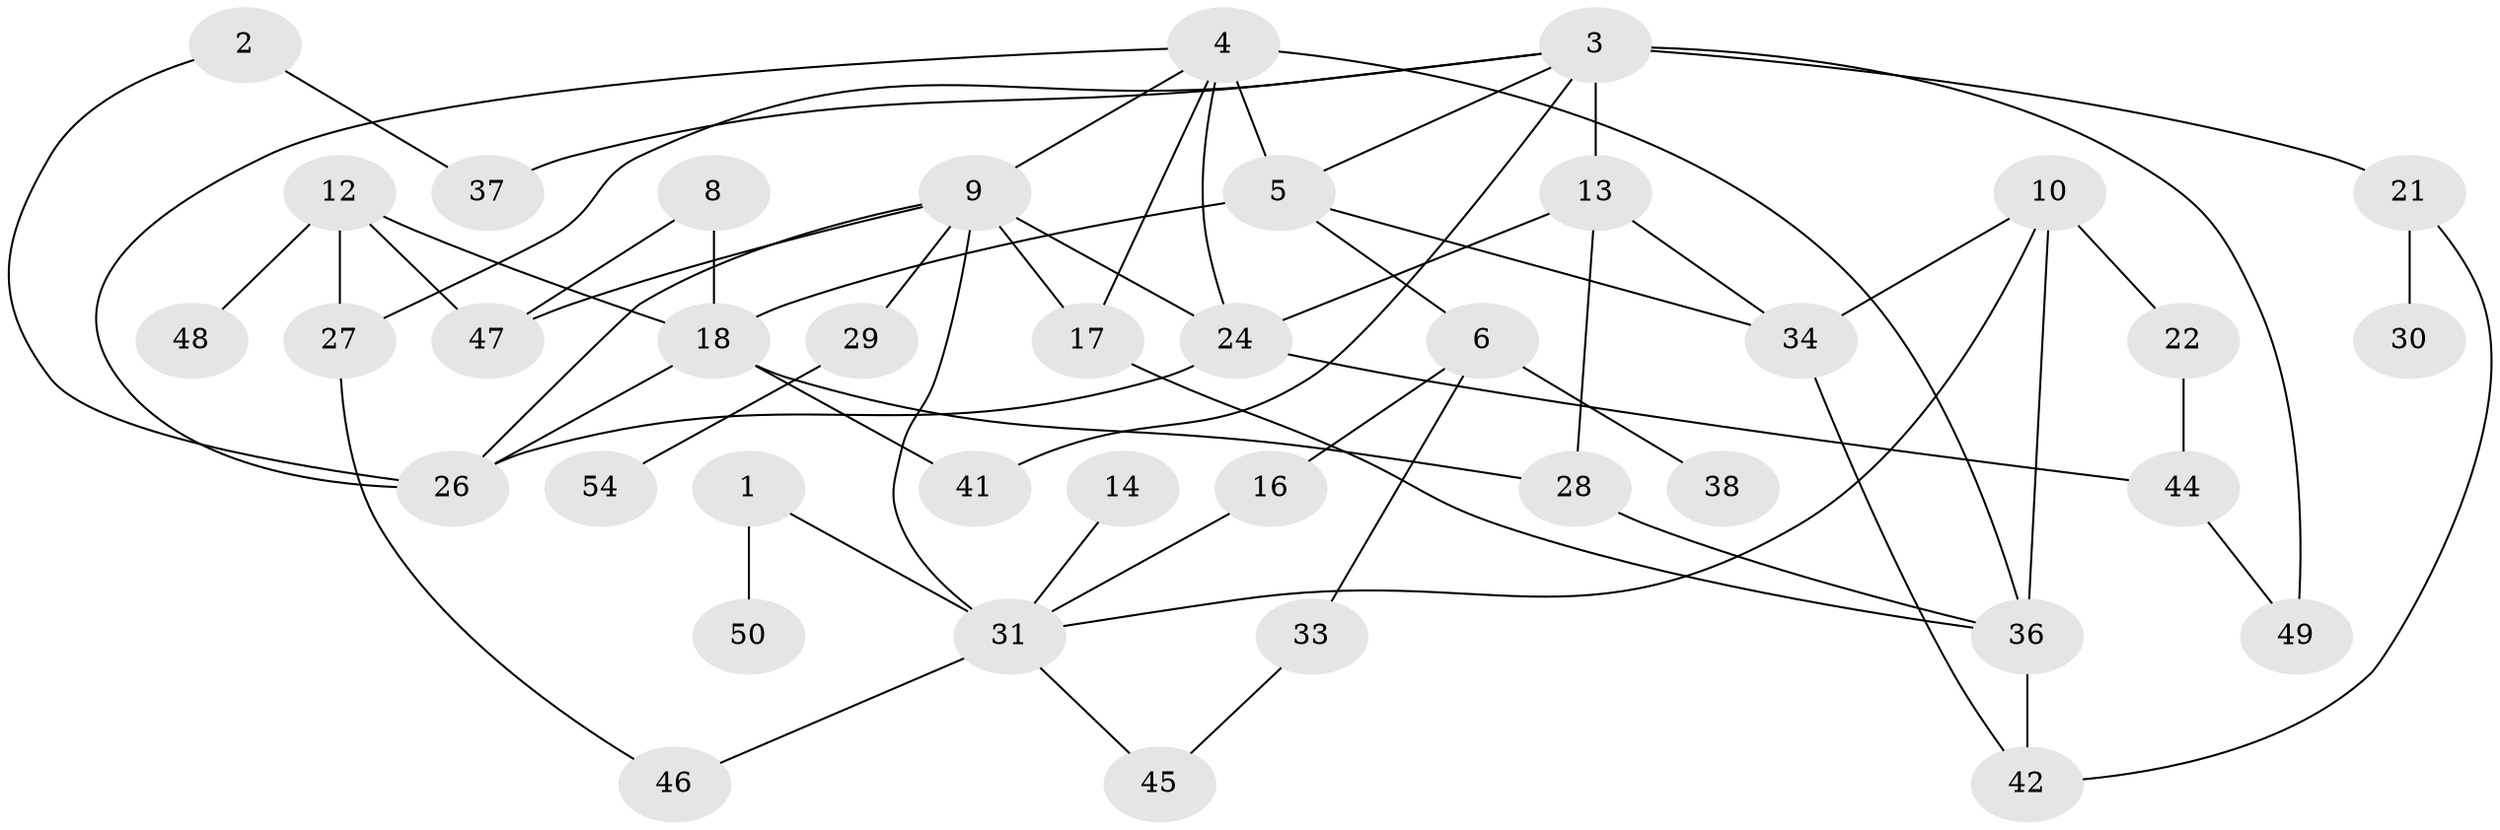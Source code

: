 // original degree distribution, {1: 0.22058823529411764, 4: 0.08823529411764706, 2: 0.34558823529411764, 3: 0.17647058823529413, 0: 0.10294117647058823, 5: 0.029411764705882353, 6: 0.022058823529411766, 7: 0.014705882352941176}
// Generated by graph-tools (version 1.1) at 2025/48/03/04/25 22:48:22]
// undirected, 39 vertices, 62 edges
graph export_dot {
  node [color=gray90,style=filled];
  1;
  2;
  3;
  4;
  5;
  6;
  8;
  9;
  10;
  12;
  13;
  14;
  16;
  17;
  18;
  21;
  22;
  24;
  26;
  27;
  28;
  29;
  30;
  31;
  33;
  34;
  36;
  37;
  38;
  41;
  42;
  44;
  45;
  46;
  47;
  48;
  49;
  50;
  54;
  1 -- 31 [weight=1.0];
  1 -- 50 [weight=1.0];
  2 -- 26 [weight=1.0];
  2 -- 37 [weight=1.0];
  3 -- 5 [weight=1.0];
  3 -- 13 [weight=1.0];
  3 -- 21 [weight=1.0];
  3 -- 27 [weight=1.0];
  3 -- 37 [weight=1.0];
  3 -- 41 [weight=1.0];
  3 -- 49 [weight=3.0];
  4 -- 5 [weight=3.0];
  4 -- 9 [weight=1.0];
  4 -- 17 [weight=1.0];
  4 -- 24 [weight=1.0];
  4 -- 26 [weight=1.0];
  4 -- 36 [weight=1.0];
  5 -- 6 [weight=1.0];
  5 -- 18 [weight=1.0];
  5 -- 34 [weight=1.0];
  6 -- 16 [weight=1.0];
  6 -- 33 [weight=1.0];
  6 -- 38 [weight=1.0];
  8 -- 18 [weight=1.0];
  8 -- 47 [weight=1.0];
  9 -- 17 [weight=1.0];
  9 -- 24 [weight=2.0];
  9 -- 26 [weight=1.0];
  9 -- 29 [weight=1.0];
  9 -- 31 [weight=2.0];
  9 -- 47 [weight=1.0];
  10 -- 22 [weight=1.0];
  10 -- 31 [weight=1.0];
  10 -- 34 [weight=2.0];
  10 -- 36 [weight=2.0];
  12 -- 18 [weight=1.0];
  12 -- 27 [weight=1.0];
  12 -- 47 [weight=1.0];
  12 -- 48 [weight=1.0];
  13 -- 24 [weight=1.0];
  13 -- 28 [weight=1.0];
  13 -- 34 [weight=1.0];
  14 -- 31 [weight=1.0];
  16 -- 31 [weight=1.0];
  17 -- 36 [weight=1.0];
  18 -- 26 [weight=2.0];
  18 -- 28 [weight=2.0];
  18 -- 41 [weight=3.0];
  21 -- 30 [weight=1.0];
  21 -- 42 [weight=1.0];
  22 -- 44 [weight=1.0];
  24 -- 26 [weight=1.0];
  24 -- 44 [weight=1.0];
  27 -- 46 [weight=1.0];
  28 -- 36 [weight=1.0];
  29 -- 54 [weight=1.0];
  31 -- 45 [weight=1.0];
  31 -- 46 [weight=1.0];
  33 -- 45 [weight=1.0];
  34 -- 42 [weight=1.0];
  36 -- 42 [weight=1.0];
  44 -- 49 [weight=1.0];
}
